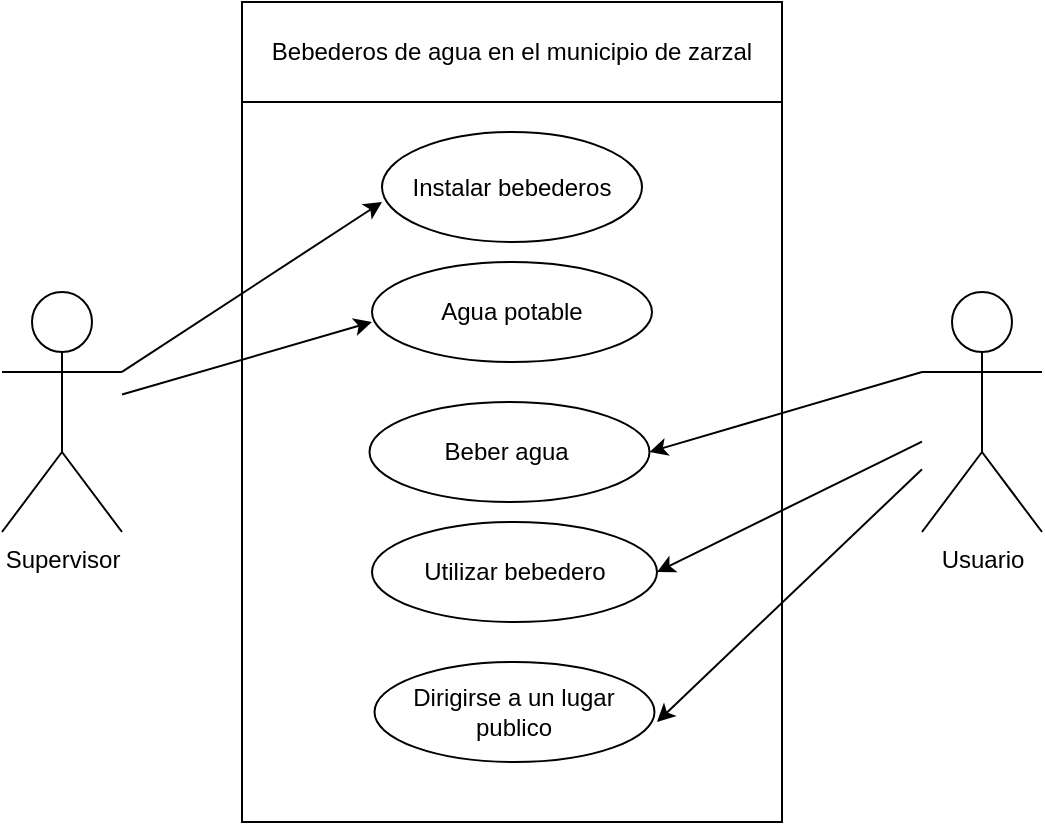 <mxfile version="24.8.2">
  <diagram name="Página-1" id="dPz2vsCViEHl_CIeuSDT">
    <mxGraphModel dx="880" dy="479" grid="1" gridSize="10" guides="1" tooltips="1" connect="1" arrows="1" fold="1" page="1" pageScale="1" pageWidth="827" pageHeight="1169" math="0" shadow="0">
      <root>
        <mxCell id="0" />
        <mxCell id="1" parent="0" />
        <mxCell id="aVbnDWJRICx461BSVT17-1" value="Supervisor" style="shape=umlActor;verticalLabelPosition=bottom;verticalAlign=top;html=1;outlineConnect=0;" vertex="1" parent="1">
          <mxGeometry x="140" y="195" width="60" height="120" as="geometry" />
        </mxCell>
        <mxCell id="aVbnDWJRICx461BSVT17-2" value="Usuario" style="shape=umlActor;verticalLabelPosition=bottom;verticalAlign=top;html=1;outlineConnect=0;" vertex="1" parent="1">
          <mxGeometry x="600" y="195" width="60" height="120" as="geometry" />
        </mxCell>
        <mxCell id="aVbnDWJRICx461BSVT17-4" value="&lt;p style=&quot;line-height: 120%;&quot;&gt;&lt;br&gt;&lt;/p&gt;" style="rounded=0;whiteSpace=wrap;html=1;direction=south;align=center;" vertex="1" parent="1">
          <mxGeometry x="260" y="50" width="270" height="410" as="geometry" />
        </mxCell>
        <mxCell id="aVbnDWJRICx461BSVT17-5" value="Bebederos de agua en el municipio de zarzal" style="rounded=0;whiteSpace=wrap;html=1;" vertex="1" parent="1">
          <mxGeometry x="260" y="50" width="270" height="50" as="geometry" />
        </mxCell>
        <mxCell id="aVbnDWJRICx461BSVT17-6" value="Instalar bebederos" style="ellipse;whiteSpace=wrap;html=1;" vertex="1" parent="1">
          <mxGeometry x="330" y="115" width="130" height="55" as="geometry" />
        </mxCell>
        <mxCell id="aVbnDWJRICx461BSVT17-7" value="" style="endArrow=classic;html=1;rounded=0;exitX=1;exitY=0.333;exitDx=0;exitDy=0;exitPerimeter=0;" edge="1" parent="1" source="aVbnDWJRICx461BSVT17-1">
          <mxGeometry width="50" height="50" relative="1" as="geometry">
            <mxPoint x="280" y="200" as="sourcePoint" />
            <mxPoint x="330" y="150" as="targetPoint" />
            <Array as="points" />
          </mxGeometry>
        </mxCell>
        <mxCell id="aVbnDWJRICx461BSVT17-8" value="Agua potable" style="ellipse;whiteSpace=wrap;html=1;" vertex="1" parent="1">
          <mxGeometry x="325" y="180" width="140" height="50" as="geometry" />
        </mxCell>
        <mxCell id="aVbnDWJRICx461BSVT17-9" value="" style="endArrow=classic;html=1;rounded=0;" edge="1" parent="1" source="aVbnDWJRICx461BSVT17-1">
          <mxGeometry width="50" height="50" relative="1" as="geometry">
            <mxPoint x="275" y="260" as="sourcePoint" />
            <mxPoint x="325" y="210" as="targetPoint" />
          </mxGeometry>
        </mxCell>
        <mxCell id="aVbnDWJRICx461BSVT17-10" value="Beber agua&amp;nbsp;" style="ellipse;whiteSpace=wrap;html=1;" vertex="1" parent="1">
          <mxGeometry x="323.75" y="250" width="140" height="50" as="geometry" />
        </mxCell>
        <mxCell id="aVbnDWJRICx461BSVT17-11" value="" style="endArrow=classic;html=1;rounded=0;entryX=1;entryY=0.5;entryDx=0;entryDy=0;exitX=0;exitY=0.333;exitDx=0;exitDy=0;exitPerimeter=0;" edge="1" parent="1" source="aVbnDWJRICx461BSVT17-2" target="aVbnDWJRICx461BSVT17-10">
          <mxGeometry width="50" height="50" relative="1" as="geometry">
            <mxPoint x="520" y="240" as="sourcePoint" />
            <mxPoint x="570" y="190" as="targetPoint" />
          </mxGeometry>
        </mxCell>
        <mxCell id="aVbnDWJRICx461BSVT17-12" value="Utilizar bebedero" style="ellipse;whiteSpace=wrap;html=1;" vertex="1" parent="1">
          <mxGeometry x="325" y="310" width="142.5" height="50" as="geometry" />
        </mxCell>
        <mxCell id="aVbnDWJRICx461BSVT17-13" value="" style="endArrow=classic;html=1;rounded=0;entryX=1;entryY=0.5;entryDx=0;entryDy=0;" edge="1" parent="1" source="aVbnDWJRICx461BSVT17-2" target="aVbnDWJRICx461BSVT17-12">
          <mxGeometry width="50" height="50" relative="1" as="geometry">
            <mxPoint x="420" y="390" as="sourcePoint" />
            <mxPoint x="470" y="340" as="targetPoint" />
          </mxGeometry>
        </mxCell>
        <mxCell id="aVbnDWJRICx461BSVT17-14" value="Dirigirse a un lugar publico" style="ellipse;whiteSpace=wrap;html=1;" vertex="1" parent="1">
          <mxGeometry x="326.25" y="380" width="140" height="50" as="geometry" />
        </mxCell>
        <mxCell id="aVbnDWJRICx461BSVT17-15" value="" style="endArrow=classic;html=1;rounded=0;" edge="1" parent="1" source="aVbnDWJRICx461BSVT17-2">
          <mxGeometry width="50" height="50" relative="1" as="geometry">
            <mxPoint x="417.5" y="460" as="sourcePoint" />
            <mxPoint x="467.5" y="410" as="targetPoint" />
          </mxGeometry>
        </mxCell>
      </root>
    </mxGraphModel>
  </diagram>
</mxfile>
